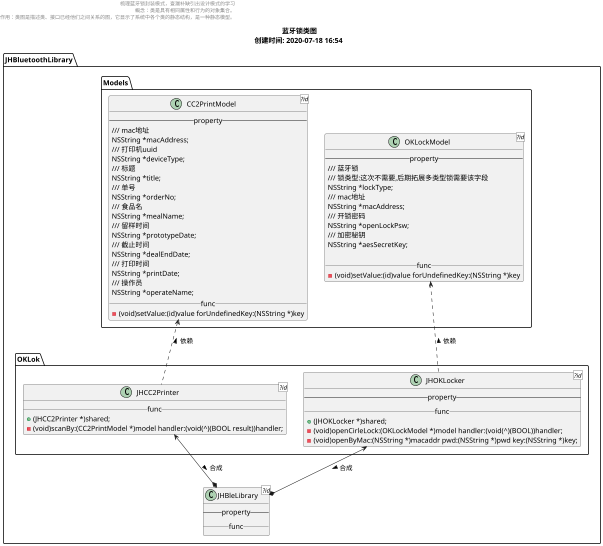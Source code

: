 @startuml
scale 0.5
page 1x1
title
         蓝牙锁类图
        创建时间: 2020-07-18 16:54
        endtitle
        left header
                梳理蓝牙锁封装模式，查漏补缺引出设计模式的学习
                概念：类是具有相同属性和行为的对象集合。
                作用：类图是描述类、接口已经他们之间关系的图，它显示了系统中各个类的静态结构，是一种静态模型。
        endheader

        'type:package，node，folder，frame，cloud，database
        folder "JHBluetoothLibrary" as ble{
                class "JHBleLibrary" as blelib <?id> {
                        -- property --
                        __func__
                }
                'type:package，node，folder，frame，cloud，database
                folder "Models" as blemodel{
                        class "CC2PrintModel" as pmod <?id> {
                                -- property --
                                /// mac地址
                                NSString *macAddress;
                                /// 打印机uuid
                                NSString *deviceType;
                                /// 标题
                                NSString *title;
                                /// 单号
                                NSString *orderNo;
                                /// 食品名
                                NSString *mealName;
                                /// 留样时间
                                NSString *prototypeDate;
                                /// 截止时间
                                NSString *dealEndDate;
                                /// 打印时间
                                NSString *printDate;
                                /// 操作员
                                NSString *operateName;
                                __func__
                                -(void)setValue:(id)value forUndefinedKey:(NSString *)key
                        }
                        class "OKLockModel" as lockmod <?id> {
                                -- property --
                                /// 蓝牙锁
                                /// 锁类型:这次不需要,后期拓展多类型锁需要该字段
                                NSString *lockType;
                                /// mac地址
                                NSString *macAddress;
                                /// 开锁密码
                                NSString *openLockPsw;
                                /// 加密秘钥
                                NSString *aesSecretKey;

                                __func__
                                -(void)setValue:(id)value forUndefinedKey:(NSString *)key
                        }
                }

                'type:package，node，folder，frame，cloud，database
                folder "OKLok" as oklok{
                        class "JHOKLocker" as locker <?id> {
                                -- property --
                                __func__
                                + (JHOKLocker *)shared;
                                -(void)openCirleLock:(OKLockModel *)model handler:(void(^)(BOOL))handler;
                                -(void)openByMac:(NSString *)macaddr pwd:(NSString *)pwd key:(NSString *)key;
                        }
                        class "JHCC2Printer" as printer <?id> {
                                __func__
                                + (JHCC2Printer *)shared;
                                -(void)scanBy:(CC2PrintModel *)model handler:(void(^)(BOOL result))handler;
                        }
                }
                locker <-down-* blelib:合成 >
                printer <-down-* blelib:合成 >
                lockmod <.down. locker:依赖 <
                pmod <.down. printer:依赖 <

        }
        
        @enduml
